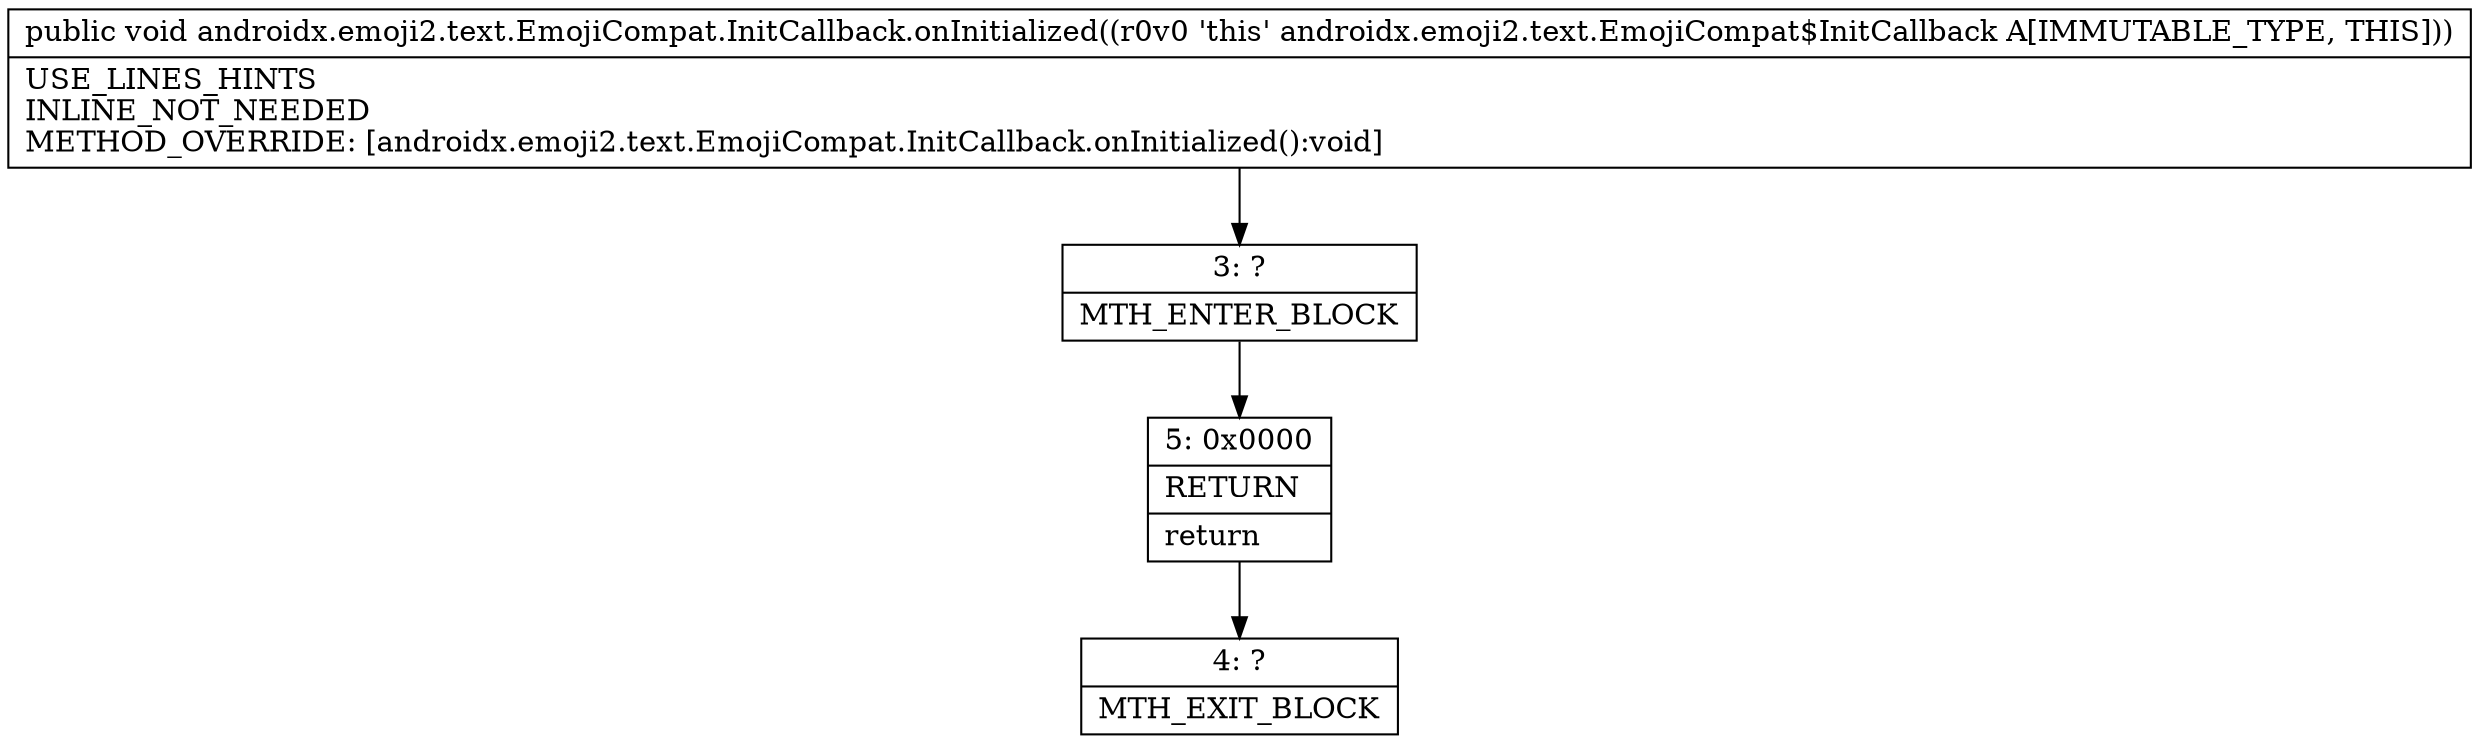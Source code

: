 digraph "CFG forandroidx.emoji2.text.EmojiCompat.InitCallback.onInitialized()V" {
Node_3 [shape=record,label="{3\:\ ?|MTH_ENTER_BLOCK\l}"];
Node_5 [shape=record,label="{5\:\ 0x0000|RETURN\l|return\l}"];
Node_4 [shape=record,label="{4\:\ ?|MTH_EXIT_BLOCK\l}"];
MethodNode[shape=record,label="{public void androidx.emoji2.text.EmojiCompat.InitCallback.onInitialized((r0v0 'this' androidx.emoji2.text.EmojiCompat$InitCallback A[IMMUTABLE_TYPE, THIS]))  | USE_LINES_HINTS\lINLINE_NOT_NEEDED\lMETHOD_OVERRIDE: [androidx.emoji2.text.EmojiCompat.InitCallback.onInitialized():void]\l}"];
MethodNode -> Node_3;Node_3 -> Node_5;
Node_5 -> Node_4;
}

